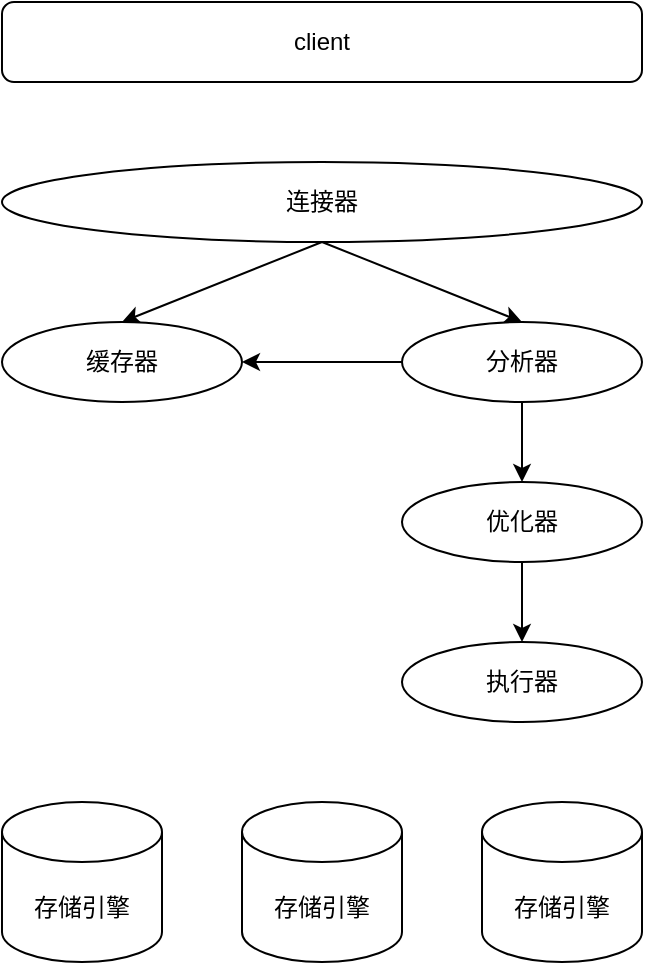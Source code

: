 <mxfile version="21.1.1" type="github">
  <diagram name="第 1 页" id="cvdSD4xb5V-yH7P-Ozbu">
    <mxGraphModel dx="884" dy="591" grid="1" gridSize="10" guides="1" tooltips="1" connect="1" arrows="1" fold="1" page="1" pageScale="1" pageWidth="827" pageHeight="1169" math="0" shadow="0">
      <root>
        <mxCell id="0" />
        <mxCell id="1" parent="0" />
        <mxCell id="uAEU1pzuEsDEH2Y4MSio-4" value="client" style="rounded=1;whiteSpace=wrap;html=1;" parent="1" vertex="1">
          <mxGeometry x="160" y="160" width="320" height="40" as="geometry" />
        </mxCell>
        <mxCell id="uAEU1pzuEsDEH2Y4MSio-9" value="存储引擎" style="shape=cylinder3;whiteSpace=wrap;html=1;boundedLbl=1;backgroundOutline=1;size=15;" parent="1" vertex="1">
          <mxGeometry x="160" y="560" width="80" height="80" as="geometry" />
        </mxCell>
        <mxCell id="uAEU1pzuEsDEH2Y4MSio-12" value="存储引擎" style="shape=cylinder3;whiteSpace=wrap;html=1;boundedLbl=1;backgroundOutline=1;size=15;" parent="1" vertex="1">
          <mxGeometry x="280" y="560" width="80" height="80" as="geometry" />
        </mxCell>
        <mxCell id="uAEU1pzuEsDEH2Y4MSio-13" value="存储引擎" style="shape=cylinder3;whiteSpace=wrap;html=1;boundedLbl=1;backgroundOutline=1;size=15;" parent="1" vertex="1">
          <mxGeometry x="400" y="560" width="80" height="80" as="geometry" />
        </mxCell>
        <mxCell id="9QZ1MIezG0De3z8L5Tno-6" style="rounded=0;orthogonalLoop=1;jettySize=auto;html=1;exitX=0.5;exitY=1;exitDx=0;exitDy=0;entryX=0.5;entryY=0;entryDx=0;entryDy=0;" edge="1" parent="1" source="uAEU1pzuEsDEH2Y4MSio-15" target="uAEU1pzuEsDEH2Y4MSio-16">
          <mxGeometry relative="1" as="geometry" />
        </mxCell>
        <mxCell id="9QZ1MIezG0De3z8L5Tno-7" style="rounded=0;orthogonalLoop=1;jettySize=auto;html=1;exitX=0.5;exitY=1;exitDx=0;exitDy=0;entryX=0.5;entryY=0;entryDx=0;entryDy=0;" edge="1" parent="1" source="uAEU1pzuEsDEH2Y4MSio-15" target="uAEU1pzuEsDEH2Y4MSio-19">
          <mxGeometry relative="1" as="geometry" />
        </mxCell>
        <mxCell id="uAEU1pzuEsDEH2Y4MSio-15" value="连接器" style="ellipse;whiteSpace=wrap;html=1;" parent="1" vertex="1">
          <mxGeometry x="160" y="240" width="320" height="40" as="geometry" />
        </mxCell>
        <mxCell id="uAEU1pzuEsDEH2Y4MSio-16" value="缓存器" style="ellipse;whiteSpace=wrap;html=1;" parent="1" vertex="1">
          <mxGeometry x="160" y="320" width="120" height="40" as="geometry" />
        </mxCell>
        <mxCell id="uAEU1pzuEsDEH2Y4MSio-17" value="执行器" style="ellipse;whiteSpace=wrap;html=1;" parent="1" vertex="1">
          <mxGeometry x="360" y="480" width="120" height="40" as="geometry" />
        </mxCell>
        <mxCell id="9QZ1MIezG0De3z8L5Tno-5" style="edgeStyle=orthogonalEdgeStyle;rounded=0;orthogonalLoop=1;jettySize=auto;html=1;exitX=0.5;exitY=1;exitDx=0;exitDy=0;entryX=0.5;entryY=0;entryDx=0;entryDy=0;" edge="1" parent="1" source="uAEU1pzuEsDEH2Y4MSio-18" target="uAEU1pzuEsDEH2Y4MSio-17">
          <mxGeometry relative="1" as="geometry" />
        </mxCell>
        <mxCell id="uAEU1pzuEsDEH2Y4MSio-18" value="优化器" style="ellipse;whiteSpace=wrap;html=1;" parent="1" vertex="1">
          <mxGeometry x="360" y="400" width="120" height="40" as="geometry" />
        </mxCell>
        <mxCell id="9QZ1MIezG0De3z8L5Tno-4" style="edgeStyle=orthogonalEdgeStyle;rounded=0;orthogonalLoop=1;jettySize=auto;html=1;exitX=0.5;exitY=1;exitDx=0;exitDy=0;entryX=0.5;entryY=0;entryDx=0;entryDy=0;" edge="1" parent="1" source="uAEU1pzuEsDEH2Y4MSio-19" target="uAEU1pzuEsDEH2Y4MSio-18">
          <mxGeometry relative="1" as="geometry" />
        </mxCell>
        <mxCell id="9QZ1MIezG0De3z8L5Tno-8" style="edgeStyle=orthogonalEdgeStyle;rounded=0;orthogonalLoop=1;jettySize=auto;html=1;exitX=0;exitY=0.5;exitDx=0;exitDy=0;entryX=1;entryY=0.5;entryDx=0;entryDy=0;" edge="1" parent="1" source="uAEU1pzuEsDEH2Y4MSio-19" target="uAEU1pzuEsDEH2Y4MSio-16">
          <mxGeometry relative="1" as="geometry" />
        </mxCell>
        <mxCell id="uAEU1pzuEsDEH2Y4MSio-19" value="分析器" style="ellipse;whiteSpace=wrap;html=1;" parent="1" vertex="1">
          <mxGeometry x="360" y="320" width="120" height="40" as="geometry" />
        </mxCell>
      </root>
    </mxGraphModel>
  </diagram>
</mxfile>
